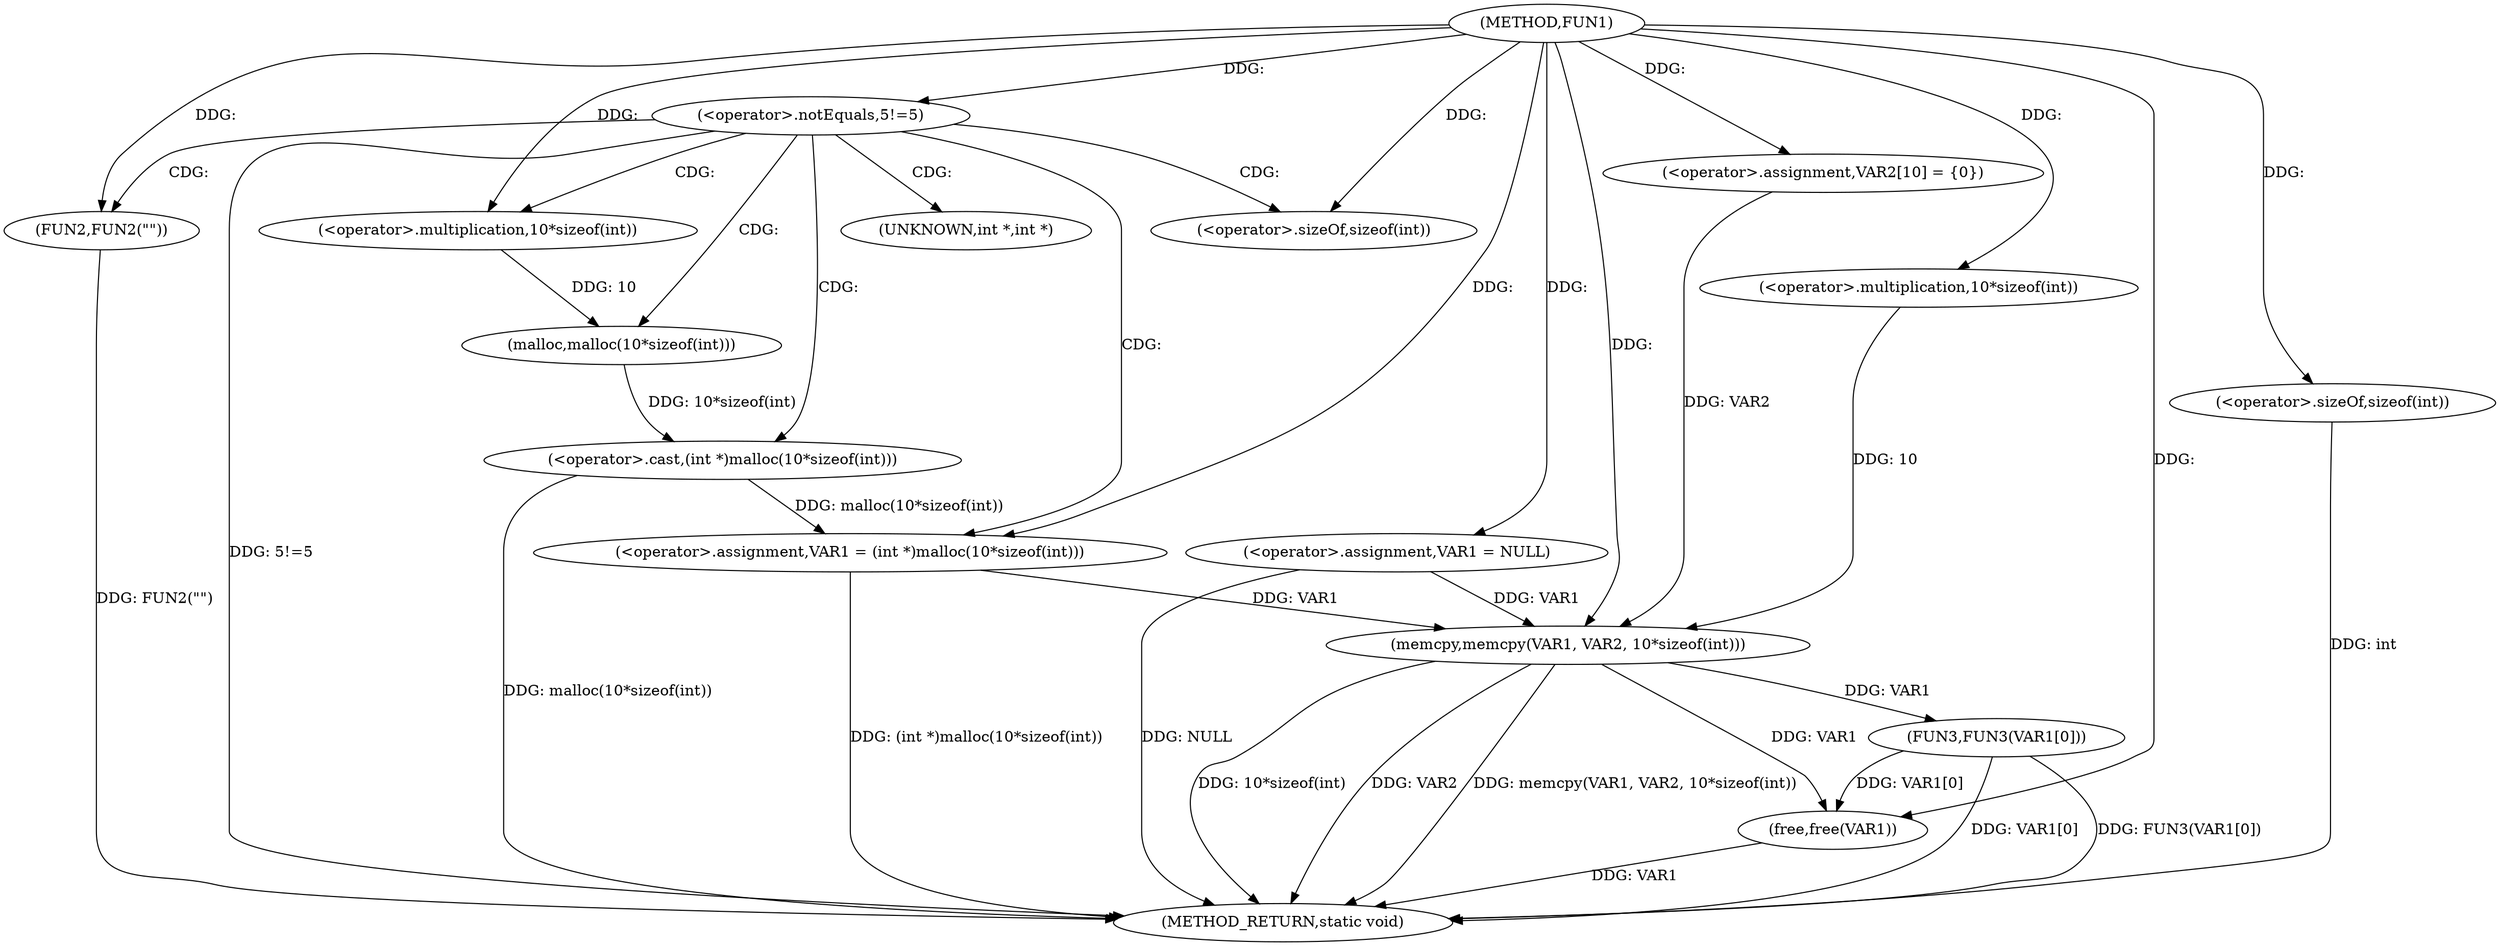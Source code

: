 digraph FUN1 {  
"1000100" [label = "(METHOD,FUN1)" ]
"1000141" [label = "(METHOD_RETURN,static void)" ]
"1000103" [label = "(<operator>.assignment,VAR1 = NULL)" ]
"1000107" [label = "(<operator>.notEquals,5!=5)" ]
"1000111" [label = "(FUN2,FUN2(\"\"))" ]
"1000115" [label = "(<operator>.assignment,VAR1 = (int *)malloc(10*sizeof(int)))" ]
"1000117" [label = "(<operator>.cast,(int *)malloc(10*sizeof(int)))" ]
"1000119" [label = "(malloc,malloc(10*sizeof(int)))" ]
"1000120" [label = "(<operator>.multiplication,10*sizeof(int))" ]
"1000122" [label = "(<operator>.sizeOf,sizeof(int))" ]
"1000126" [label = "(<operator>.assignment,VAR2[10] = {0})" ]
"1000128" [label = "(memcpy,memcpy(VAR1, VAR2, 10*sizeof(int)))" ]
"1000131" [label = "(<operator>.multiplication,10*sizeof(int))" ]
"1000133" [label = "(<operator>.sizeOf,sizeof(int))" ]
"1000135" [label = "(FUN3,FUN3(VAR1[0]))" ]
"1000139" [label = "(free,free(VAR1))" ]
"1000118" [label = "(UNKNOWN,int *,int *)" ]
  "1000115" -> "1000141"  [ label = "DDG: (int *)malloc(10*sizeof(int))"] 
  "1000107" -> "1000141"  [ label = "DDG: 5!=5"] 
  "1000103" -> "1000141"  [ label = "DDG: NULL"] 
  "1000139" -> "1000141"  [ label = "DDG: VAR1"] 
  "1000135" -> "1000141"  [ label = "DDG: FUN3(VAR1[0])"] 
  "1000135" -> "1000141"  [ label = "DDG: VAR1[0]"] 
  "1000128" -> "1000141"  [ label = "DDG: memcpy(VAR1, VAR2, 10*sizeof(int))"] 
  "1000117" -> "1000141"  [ label = "DDG: malloc(10*sizeof(int))"] 
  "1000111" -> "1000141"  [ label = "DDG: FUN2(\"\")"] 
  "1000128" -> "1000141"  [ label = "DDG: 10*sizeof(int)"] 
  "1000128" -> "1000141"  [ label = "DDG: VAR2"] 
  "1000133" -> "1000141"  [ label = "DDG: int"] 
  "1000100" -> "1000103"  [ label = "DDG: "] 
  "1000100" -> "1000107"  [ label = "DDG: "] 
  "1000100" -> "1000111"  [ label = "DDG: "] 
  "1000117" -> "1000115"  [ label = "DDG: malloc(10*sizeof(int))"] 
  "1000100" -> "1000115"  [ label = "DDG: "] 
  "1000119" -> "1000117"  [ label = "DDG: 10*sizeof(int)"] 
  "1000120" -> "1000119"  [ label = "DDG: 10"] 
  "1000100" -> "1000120"  [ label = "DDG: "] 
  "1000100" -> "1000122"  [ label = "DDG: "] 
  "1000100" -> "1000126"  [ label = "DDG: "] 
  "1000103" -> "1000128"  [ label = "DDG: VAR1"] 
  "1000115" -> "1000128"  [ label = "DDG: VAR1"] 
  "1000100" -> "1000128"  [ label = "DDG: "] 
  "1000126" -> "1000128"  [ label = "DDG: VAR2"] 
  "1000131" -> "1000128"  [ label = "DDG: 10"] 
  "1000100" -> "1000131"  [ label = "DDG: "] 
  "1000100" -> "1000133"  [ label = "DDG: "] 
  "1000128" -> "1000135"  [ label = "DDG: VAR1"] 
  "1000128" -> "1000139"  [ label = "DDG: VAR1"] 
  "1000135" -> "1000139"  [ label = "DDG: VAR1[0]"] 
  "1000100" -> "1000139"  [ label = "DDG: "] 
  "1000107" -> "1000115"  [ label = "CDG: "] 
  "1000107" -> "1000120"  [ label = "CDG: "] 
  "1000107" -> "1000117"  [ label = "CDG: "] 
  "1000107" -> "1000118"  [ label = "CDG: "] 
  "1000107" -> "1000119"  [ label = "CDG: "] 
  "1000107" -> "1000111"  [ label = "CDG: "] 
  "1000107" -> "1000122"  [ label = "CDG: "] 
}
